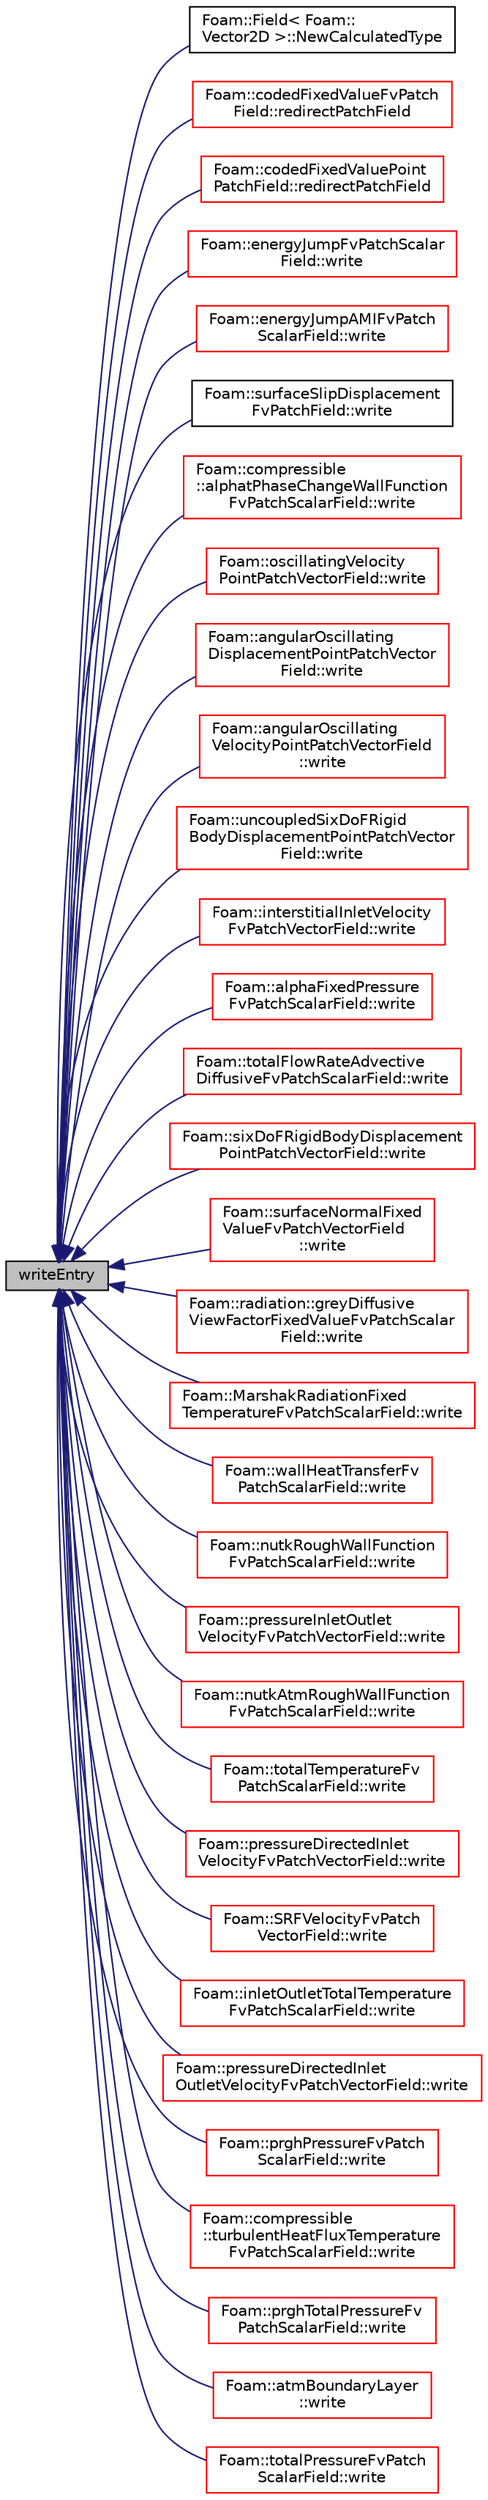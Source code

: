 digraph "writeEntry"
{
  bgcolor="transparent";
  edge [fontname="Helvetica",fontsize="10",labelfontname="Helvetica",labelfontsize="10"];
  node [fontname="Helvetica",fontsize="10",shape=record];
  rankdir="LR";
  Node1 [label="writeEntry",height=0.2,width=0.4,color="black", fillcolor="grey75", style="filled", fontcolor="black"];
  Node1 -> Node2 [dir="back",color="midnightblue",fontsize="10",style="solid",fontname="Helvetica"];
  Node2 [label="Foam::Field\< Foam::\lVector2D \>::NewCalculatedType",height=0.2,width=0.4,color="black",URL="$a00754.html#ae6bdf47436f49314cb0fc784144bf18f",tooltip="Return a pointer to a new calculatedFvPatchFieldField created on. "];
  Node1 -> Node3 [dir="back",color="midnightblue",fontsize="10",style="solid",fontname="Helvetica"];
  Node3 [label="Foam::codedFixedValueFvPatch\lField::redirectPatchField",height=0.2,width=0.4,color="red",URL="$a00307.html#a5c20249abaf120a87844032a513afcf9",tooltip="Get reference to the underlying patch. "];
  Node1 -> Node4 [dir="back",color="midnightblue",fontsize="10",style="solid",fontname="Helvetica"];
  Node4 [label="Foam::codedFixedValuePoint\lPatchField::redirectPatchField",height=0.2,width=0.4,color="red",URL="$a00308.html#a3c9b358486b6600fcf7a71b11138e78a",tooltip="Get reference to the underlying patch. "];
  Node1 -> Node5 [dir="back",color="midnightblue",fontsize="10",style="solid",fontname="Helvetica"];
  Node5 [label="Foam::energyJumpFvPatchScalar\lField::write",height=0.2,width=0.4,color="red",URL="$a00633.html#a0941061ad5a26be83b4107d05750ace6",tooltip="Write. "];
  Node1 -> Node6 [dir="back",color="midnightblue",fontsize="10",style="solid",fontname="Helvetica"];
  Node6 [label="Foam::energyJumpAMIFvPatch\lScalarField::write",height=0.2,width=0.4,color="red",URL="$a00632.html#a0941061ad5a26be83b4107d05750ace6",tooltip="Write. "];
  Node1 -> Node7 [dir="back",color="midnightblue",fontsize="10",style="solid",fontname="Helvetica"];
  Node7 [label="Foam::surfaceSlipDisplacement\lFvPatchField::write",height=0.2,width=0.4,color="black",URL="$a02496.html#ab81954fea5f579ff707f1117983e32af",tooltip="Write. "];
  Node1 -> Node8 [dir="back",color="midnightblue",fontsize="10",style="solid",fontname="Helvetica"];
  Node8 [label="Foam::compressible\l::alphatPhaseChangeWallFunction\lFvPatchScalarField::write",height=0.2,width=0.4,color="red",URL="$a00045.html#a0941061ad5a26be83b4107d05750ace6",tooltip="Write. "];
  Node1 -> Node9 [dir="back",color="midnightblue",fontsize="10",style="solid",fontname="Helvetica"];
  Node9 [label="Foam::oscillatingVelocity\lPointPatchVectorField::write",height=0.2,width=0.4,color="red",URL="$a01732.html#a0941061ad5a26be83b4107d05750ace6",tooltip="Write. "];
  Node1 -> Node10 [dir="back",color="midnightblue",fontsize="10",style="solid",fontname="Helvetica"];
  Node10 [label="Foam::angularOscillating\lDisplacementPointPatchVector\lField::write",height=0.2,width=0.4,color="red",URL="$a00057.html#a0941061ad5a26be83b4107d05750ace6",tooltip="Write. "];
  Node1 -> Node11 [dir="back",color="midnightblue",fontsize="10",style="solid",fontname="Helvetica"];
  Node11 [label="Foam::angularOscillating\lVelocityPointPatchVectorField\l::write",height=0.2,width=0.4,color="red",URL="$a00058.html#a0941061ad5a26be83b4107d05750ace6",tooltip="Write. "];
  Node1 -> Node12 [dir="back",color="midnightblue",fontsize="10",style="solid",fontname="Helvetica"];
  Node12 [label="Foam::uncoupledSixDoFRigid\lBodyDisplacementPointPatchVector\lField::write",height=0.2,width=0.4,color="red",URL="$a02738.html#a0941061ad5a26be83b4107d05750ace6",tooltip="Write. "];
  Node1 -> Node13 [dir="back",color="midnightblue",fontsize="10",style="solid",fontname="Helvetica"];
  Node13 [label="Foam::interstitialInletVelocity\lFvPatchVectorField::write",height=0.2,width=0.4,color="red",URL="$a01167.html#a0941061ad5a26be83b4107d05750ace6",tooltip="Write. "];
  Node1 -> Node14 [dir="back",color="midnightblue",fontsize="10",style="solid",fontname="Helvetica"];
  Node14 [label="Foam::alphaFixedPressure\lFvPatchScalarField::write",height=0.2,width=0.4,color="red",URL="$a00039.html#a0941061ad5a26be83b4107d05750ace6",tooltip="Write. "];
  Node1 -> Node15 [dir="back",color="midnightblue",fontsize="10",style="solid",fontname="Helvetica"];
  Node15 [label="Foam::totalFlowRateAdvective\lDiffusiveFvPatchScalarField::write",height=0.2,width=0.4,color="red",URL="$a02641.html#a0941061ad5a26be83b4107d05750ace6",tooltip="Write. "];
  Node1 -> Node16 [dir="back",color="midnightblue",fontsize="10",style="solid",fontname="Helvetica"];
  Node16 [label="Foam::sixDoFRigidBodyDisplacement\lPointPatchVectorField::write",height=0.2,width=0.4,color="red",URL="$a02327.html#a0941061ad5a26be83b4107d05750ace6",tooltip="Write. "];
  Node1 -> Node17 [dir="back",color="midnightblue",fontsize="10",style="solid",fontname="Helvetica"];
  Node17 [label="Foam::surfaceNormalFixed\lValueFvPatchVectorField\l::write",height=0.2,width=0.4,color="red",URL="$a02489.html#a0941061ad5a26be83b4107d05750ace6",tooltip="Write. "];
  Node1 -> Node18 [dir="back",color="midnightblue",fontsize="10",style="solid",fontname="Helvetica"];
  Node18 [label="Foam::radiation::greyDiffusive\lViewFactorFixedValueFvPatchScalar\lField::write",height=0.2,width=0.4,color="red",URL="$a00955.html#a0941061ad5a26be83b4107d05750ace6",tooltip="Write. "];
  Node1 -> Node19 [dir="back",color="midnightblue",fontsize="10",style="solid",fontname="Helvetica"];
  Node19 [label="Foam::MarshakRadiationFixed\lTemperatureFvPatchScalarField::write",height=0.2,width=0.4,color="red",URL="$a01434.html#a0941061ad5a26be83b4107d05750ace6",tooltip="Write. "];
  Node1 -> Node20 [dir="back",color="midnightblue",fontsize="10",style="solid",fontname="Helvetica"];
  Node20 [label="Foam::wallHeatTransferFv\lPatchScalarField::write",height=0.2,width=0.4,color="red",URL="$a02839.html#a0941061ad5a26be83b4107d05750ace6",tooltip="Write. "];
  Node1 -> Node21 [dir="back",color="midnightblue",fontsize="10",style="solid",fontname="Helvetica"];
  Node21 [label="Foam::nutkRoughWallFunction\lFvPatchScalarField::write",height=0.2,width=0.4,color="red",URL="$a01678.html#a0941061ad5a26be83b4107d05750ace6",tooltip="Write. "];
  Node1 -> Node22 [dir="back",color="midnightblue",fontsize="10",style="solid",fontname="Helvetica"];
  Node22 [label="Foam::pressureInletOutlet\lVelocityFvPatchVectorField::write",height=0.2,width=0.4,color="red",URL="$a01959.html#a0941061ad5a26be83b4107d05750ace6",tooltip="Write. "];
  Node1 -> Node23 [dir="back",color="midnightblue",fontsize="10",style="solid",fontname="Helvetica"];
  Node23 [label="Foam::nutkAtmRoughWallFunction\lFvPatchScalarField::write",height=0.2,width=0.4,color="red",URL="$a01676.html#a0941061ad5a26be83b4107d05750ace6",tooltip="Write. "];
  Node1 -> Node24 [dir="back",color="midnightblue",fontsize="10",style="solid",fontname="Helvetica"];
  Node24 [label="Foam::totalTemperatureFv\lPatchScalarField::write",height=0.2,width=0.4,color="red",URL="$a02643.html#a0941061ad5a26be83b4107d05750ace6",tooltip="Write. "];
  Node1 -> Node25 [dir="back",color="midnightblue",fontsize="10",style="solid",fontname="Helvetica"];
  Node25 [label="Foam::pressureDirectedInlet\lVelocityFvPatchVectorField::write",height=0.2,width=0.4,color="red",URL="$a01956.html#a0941061ad5a26be83b4107d05750ace6",tooltip="Write. "];
  Node1 -> Node26 [dir="back",color="midnightblue",fontsize="10",style="solid",fontname="Helvetica"];
  Node26 [label="Foam::SRFVelocityFvPatch\lVectorField::write",height=0.2,width=0.4,color="red",URL="$a02417.html#a0941061ad5a26be83b4107d05750ace6",tooltip="Write. "];
  Node1 -> Node27 [dir="back",color="midnightblue",fontsize="10",style="solid",fontname="Helvetica"];
  Node27 [label="Foam::inletOutletTotalTemperature\lFvPatchScalarField::write",height=0.2,width=0.4,color="red",URL="$a01104.html#a0941061ad5a26be83b4107d05750ace6",tooltip="Write. "];
  Node1 -> Node28 [dir="back",color="midnightblue",fontsize="10",style="solid",fontname="Helvetica"];
  Node28 [label="Foam::pressureDirectedInlet\lOutletVelocityFvPatchVectorField::write",height=0.2,width=0.4,color="red",URL="$a01955.html#a0941061ad5a26be83b4107d05750ace6",tooltip="Write. "];
  Node1 -> Node29 [dir="back",color="midnightblue",fontsize="10",style="solid",fontname="Helvetica"];
  Node29 [label="Foam::prghPressureFvPatch\lScalarField::write",height=0.2,width=0.4,color="red",URL="$a01964.html#a0941061ad5a26be83b4107d05750ace6",tooltip="Write. "];
  Node1 -> Node30 [dir="back",color="midnightblue",fontsize="10",style="solid",fontname="Helvetica"];
  Node30 [label="Foam::compressible\l::turbulentHeatFluxTemperature\lFvPatchScalarField::write",height=0.2,width=0.4,color="red",URL="$a02703.html#a0941061ad5a26be83b4107d05750ace6",tooltip="Write. "];
  Node1 -> Node31 [dir="back",color="midnightblue",fontsize="10",style="solid",fontname="Helvetica"];
  Node31 [label="Foam::prghTotalPressureFv\lPatchScalarField::write",height=0.2,width=0.4,color="red",URL="$a01965.html#a0941061ad5a26be83b4107d05750ace6",tooltip="Write. "];
  Node1 -> Node32 [dir="back",color="midnightblue",fontsize="10",style="solid",fontname="Helvetica"];
  Node32 [label="Foam::atmBoundaryLayer\l::write",height=0.2,width=0.4,color="red",URL="$a00075.html#a0941061ad5a26be83b4107d05750ace6",tooltip="Write. "];
  Node1 -> Node33 [dir="back",color="midnightblue",fontsize="10",style="solid",fontname="Helvetica"];
  Node33 [label="Foam::totalPressureFvPatch\lScalarField::write",height=0.2,width=0.4,color="red",URL="$a02642.html#a0941061ad5a26be83b4107d05750ace6",tooltip="Write. "];
}
